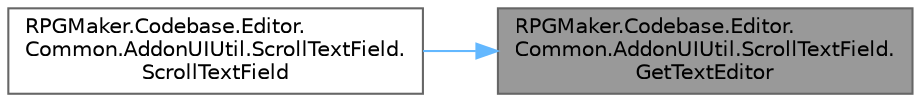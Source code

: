 digraph "RPGMaker.Codebase.Editor.Common.AddonUIUtil.ScrollTextField.GetTextEditor"
{
 // LATEX_PDF_SIZE
  bgcolor="transparent";
  edge [fontname=Helvetica,fontsize=10,labelfontname=Helvetica,labelfontsize=10];
  node [fontname=Helvetica,fontsize=10,shape=box,height=0.2,width=0.4];
  rankdir="RL";
  Node1 [id="Node000001",label="RPGMaker.Codebase.Editor.\lCommon.AddonUIUtil.ScrollTextField.\lGetTextEditor",height=0.2,width=0.4,color="gray40", fillcolor="grey60", style="filled", fontcolor="black",tooltip="maybe depends on Unity Editor 2021LTS."];
  Node1 -> Node2 [id="edge1_Node000001_Node000002",dir="back",color="steelblue1",style="solid",tooltip=" "];
  Node2 [id="Node000002",label="RPGMaker.Codebase.Editor.\lCommon.AddonUIUtil.ScrollTextField.\lScrollTextField",height=0.2,width=0.4,color="grey40", fillcolor="white", style="filled",URL="$df/dcc/class_r_p_g_maker_1_1_codebase_1_1_editor_1_1_common_1_1_addon_u_i_util_1_1_scroll_text_field.html#acae100802d4c6b81475933516599c69e",tooltip=" "];
}
